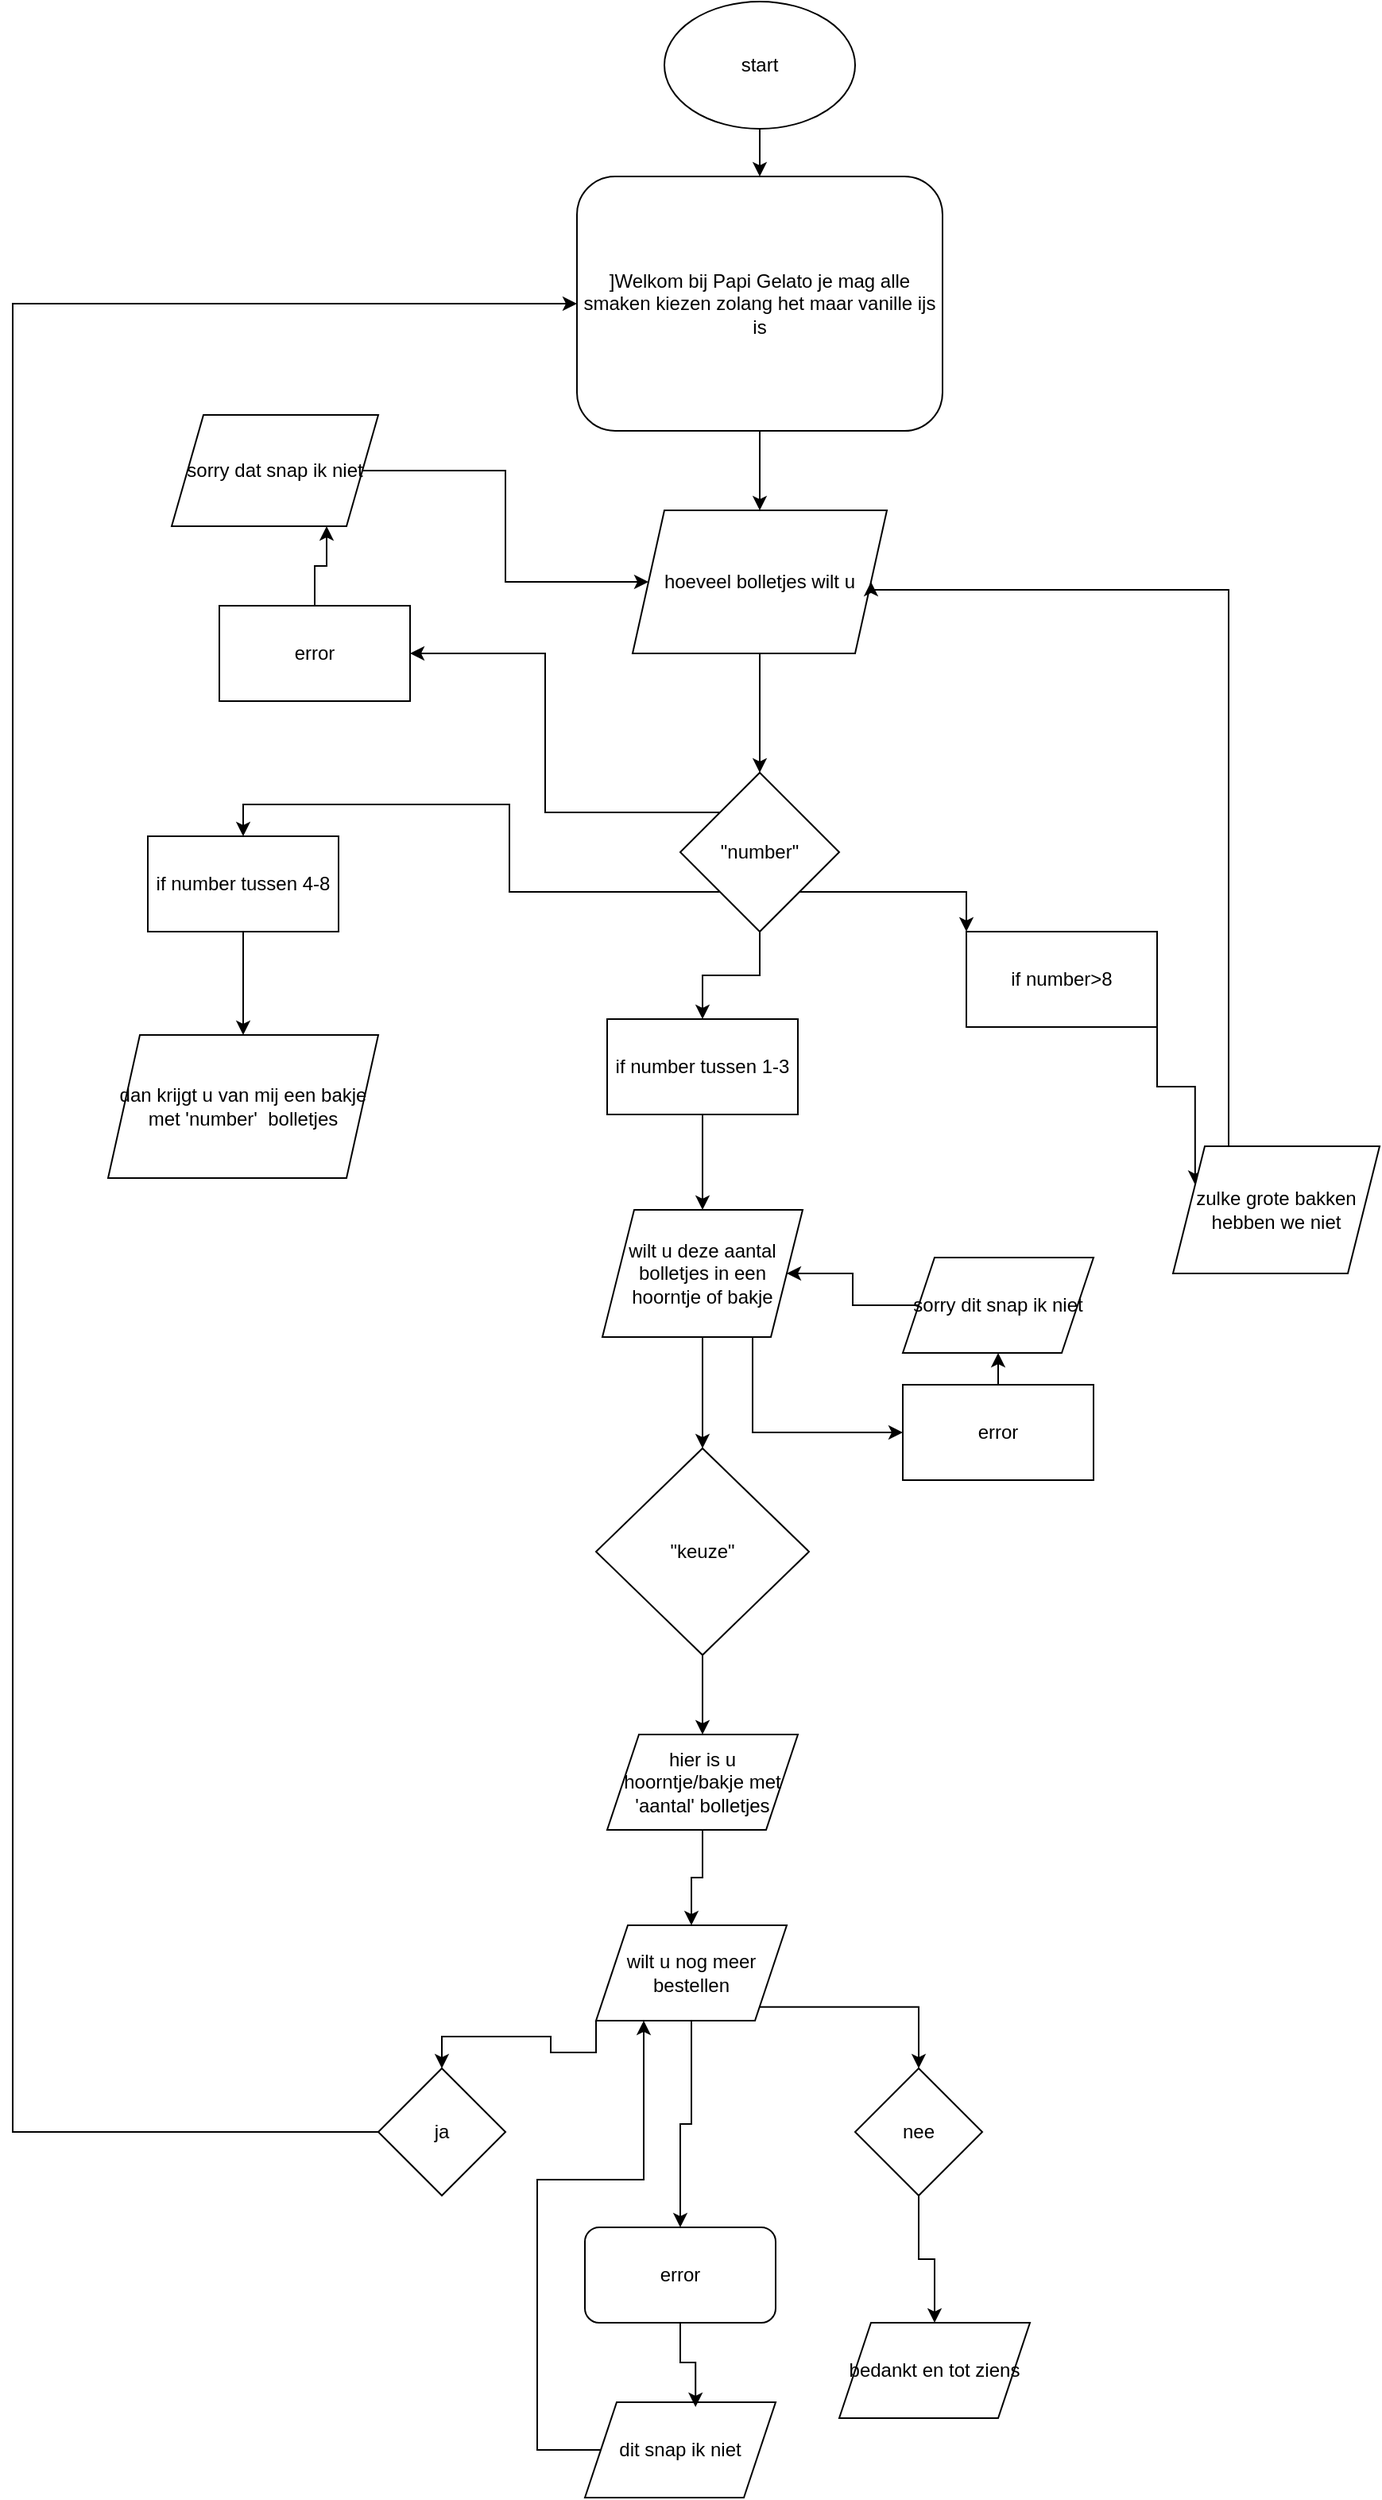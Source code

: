 <mxfile version="23.1.3" type="device">
  <diagram name="Pagina-1" id="c7Gazs5krZ3d438h5Pva">
    <mxGraphModel dx="2063" dy="533" grid="1" gridSize="10" guides="1" tooltips="1" connect="1" arrows="1" fold="1" page="1" pageScale="1" pageWidth="827" pageHeight="1169" math="0" shadow="0">
      <root>
        <mxCell id="0" />
        <mxCell id="1" parent="0" />
        <mxCell id="TlQTSCo525QF7UO3vCMd-5" style="edgeStyle=orthogonalEdgeStyle;rounded=0;orthogonalLoop=1;jettySize=auto;html=1;exitX=0.5;exitY=1;exitDx=0;exitDy=0;" edge="1" parent="1" source="TlQTSCo525QF7UO3vCMd-1" target="TlQTSCo525QF7UO3vCMd-4">
          <mxGeometry relative="1" as="geometry" />
        </mxCell>
        <mxCell id="TlQTSCo525QF7UO3vCMd-1" value="start" style="ellipse;whiteSpace=wrap;html=1;" vertex="1" parent="1">
          <mxGeometry x="330" y="50" width="120" height="80" as="geometry" />
        </mxCell>
        <mxCell id="TlQTSCo525QF7UO3vCMd-7" style="edgeStyle=orthogonalEdgeStyle;rounded=0;orthogonalLoop=1;jettySize=auto;html=1;exitX=0.5;exitY=1;exitDx=0;exitDy=0;entryX=0.5;entryY=0;entryDx=0;entryDy=0;" edge="1" parent="1" source="TlQTSCo525QF7UO3vCMd-4" target="TlQTSCo525QF7UO3vCMd-6">
          <mxGeometry relative="1" as="geometry" />
        </mxCell>
        <mxCell id="TlQTSCo525QF7UO3vCMd-4" value="]Welkom bij Papi Gelato je mag alle smaken kiezen zolang het maar vanille ijs is" style="rounded=1;whiteSpace=wrap;html=1;" vertex="1" parent="1">
          <mxGeometry x="275" y="160" width="230" height="160" as="geometry" />
        </mxCell>
        <mxCell id="TlQTSCo525QF7UO3vCMd-9" style="edgeStyle=orthogonalEdgeStyle;rounded=0;orthogonalLoop=1;jettySize=auto;html=1;exitX=0.5;exitY=1;exitDx=0;exitDy=0;" edge="1" parent="1" source="TlQTSCo525QF7UO3vCMd-6" target="TlQTSCo525QF7UO3vCMd-8">
          <mxGeometry relative="1" as="geometry" />
        </mxCell>
        <mxCell id="TlQTSCo525QF7UO3vCMd-6" value="hoeveel bolletjes wilt u" style="shape=parallelogram;perimeter=parallelogramPerimeter;whiteSpace=wrap;html=1;fixedSize=1;" vertex="1" parent="1">
          <mxGeometry x="310" y="370" width="160" height="90" as="geometry" />
        </mxCell>
        <mxCell id="TlQTSCo525QF7UO3vCMd-11" style="edgeStyle=orthogonalEdgeStyle;rounded=0;orthogonalLoop=1;jettySize=auto;html=1;exitX=1;exitY=1;exitDx=0;exitDy=0;entryX=0;entryY=0;entryDx=0;entryDy=0;" edge="1" parent="1" source="TlQTSCo525QF7UO3vCMd-8" target="TlQTSCo525QF7UO3vCMd-10">
          <mxGeometry relative="1" as="geometry" />
        </mxCell>
        <mxCell id="TlQTSCo525QF7UO3vCMd-16" style="edgeStyle=orthogonalEdgeStyle;rounded=0;orthogonalLoop=1;jettySize=auto;html=1;exitX=0;exitY=1;exitDx=0;exitDy=0;entryX=0.5;entryY=0;entryDx=0;entryDy=0;" edge="1" parent="1" source="TlQTSCo525QF7UO3vCMd-8" target="TlQTSCo525QF7UO3vCMd-15">
          <mxGeometry relative="1" as="geometry" />
        </mxCell>
        <mxCell id="TlQTSCo525QF7UO3vCMd-20" style="edgeStyle=orthogonalEdgeStyle;rounded=0;orthogonalLoop=1;jettySize=auto;html=1;exitX=0;exitY=0;exitDx=0;exitDy=0;entryX=1;entryY=0.5;entryDx=0;entryDy=0;" edge="1" parent="1" source="TlQTSCo525QF7UO3vCMd-8" target="TlQTSCo525QF7UO3vCMd-19">
          <mxGeometry relative="1" as="geometry" />
        </mxCell>
        <mxCell id="TlQTSCo525QF7UO3vCMd-28" style="edgeStyle=orthogonalEdgeStyle;rounded=0;orthogonalLoop=1;jettySize=auto;html=1;exitX=0.5;exitY=1;exitDx=0;exitDy=0;entryX=0.5;entryY=0;entryDx=0;entryDy=0;" edge="1" parent="1" source="TlQTSCo525QF7UO3vCMd-8" target="TlQTSCo525QF7UO3vCMd-25">
          <mxGeometry relative="1" as="geometry" />
        </mxCell>
        <mxCell id="TlQTSCo525QF7UO3vCMd-8" value="&quot;number&quot;" style="rhombus;whiteSpace=wrap;html=1;" vertex="1" parent="1">
          <mxGeometry x="340" y="535" width="100" height="100" as="geometry" />
        </mxCell>
        <mxCell id="TlQTSCo525QF7UO3vCMd-13" style="edgeStyle=orthogonalEdgeStyle;rounded=0;orthogonalLoop=1;jettySize=auto;html=1;exitX=1;exitY=1;exitDx=0;exitDy=0;entryX=0;entryY=0.25;entryDx=0;entryDy=0;" edge="1" parent="1" source="TlQTSCo525QF7UO3vCMd-10" target="TlQTSCo525QF7UO3vCMd-12">
          <mxGeometry relative="1" as="geometry" />
        </mxCell>
        <mxCell id="TlQTSCo525QF7UO3vCMd-10" value="if number&amp;gt;8" style="rounded=0;whiteSpace=wrap;html=1;" vertex="1" parent="1">
          <mxGeometry x="520" y="635" width="120" height="60" as="geometry" />
        </mxCell>
        <mxCell id="TlQTSCo525QF7UO3vCMd-14" style="edgeStyle=orthogonalEdgeStyle;rounded=0;orthogonalLoop=1;jettySize=auto;html=1;exitX=0.5;exitY=0;exitDx=0;exitDy=0;entryX=1;entryY=0.5;entryDx=0;entryDy=0;" edge="1" parent="1" source="TlQTSCo525QF7UO3vCMd-12" target="TlQTSCo525QF7UO3vCMd-6">
          <mxGeometry relative="1" as="geometry">
            <Array as="points">
              <mxPoint x="685" y="420" />
              <mxPoint x="460" y="420" />
            </Array>
          </mxGeometry>
        </mxCell>
        <mxCell id="TlQTSCo525QF7UO3vCMd-12" value="zulke grote bakken hebben we niet" style="shape=parallelogram;perimeter=parallelogramPerimeter;whiteSpace=wrap;html=1;fixedSize=1;" vertex="1" parent="1">
          <mxGeometry x="650" y="770" width="130" height="80" as="geometry" />
        </mxCell>
        <mxCell id="TlQTSCo525QF7UO3vCMd-18" style="edgeStyle=orthogonalEdgeStyle;rounded=0;orthogonalLoop=1;jettySize=auto;html=1;exitX=0.5;exitY=1;exitDx=0;exitDy=0;" edge="1" parent="1" source="TlQTSCo525QF7UO3vCMd-15" target="TlQTSCo525QF7UO3vCMd-17">
          <mxGeometry relative="1" as="geometry" />
        </mxCell>
        <mxCell id="TlQTSCo525QF7UO3vCMd-15" value="if number tussen 4-8" style="rounded=0;whiteSpace=wrap;html=1;" vertex="1" parent="1">
          <mxGeometry x="5" y="575" width="120" height="60" as="geometry" />
        </mxCell>
        <mxCell id="TlQTSCo525QF7UO3vCMd-17" value="dan krijgt u van mij een bakje met &#39;number&#39;&amp;nbsp; bolletjes" style="shape=parallelogram;perimeter=parallelogramPerimeter;whiteSpace=wrap;html=1;fixedSize=1;" vertex="1" parent="1">
          <mxGeometry x="-20" y="700" width="170" height="90" as="geometry" />
        </mxCell>
        <mxCell id="TlQTSCo525QF7UO3vCMd-23" style="edgeStyle=orthogonalEdgeStyle;rounded=0;orthogonalLoop=1;jettySize=auto;html=1;exitX=0.5;exitY=0;exitDx=0;exitDy=0;entryX=0.75;entryY=1;entryDx=0;entryDy=0;" edge="1" parent="1" source="TlQTSCo525QF7UO3vCMd-19" target="TlQTSCo525QF7UO3vCMd-21">
          <mxGeometry relative="1" as="geometry" />
        </mxCell>
        <mxCell id="TlQTSCo525QF7UO3vCMd-19" value="error" style="rounded=0;whiteSpace=wrap;html=1;" vertex="1" parent="1">
          <mxGeometry x="50" y="430" width="120" height="60" as="geometry" />
        </mxCell>
        <mxCell id="TlQTSCo525QF7UO3vCMd-24" style="edgeStyle=orthogonalEdgeStyle;rounded=0;orthogonalLoop=1;jettySize=auto;html=1;exitX=1;exitY=0.5;exitDx=0;exitDy=0;entryX=0;entryY=0.5;entryDx=0;entryDy=0;" edge="1" parent="1" source="TlQTSCo525QF7UO3vCMd-21" target="TlQTSCo525QF7UO3vCMd-6">
          <mxGeometry relative="1" as="geometry" />
        </mxCell>
        <mxCell id="TlQTSCo525QF7UO3vCMd-21" value="sorry dat snap ik niet" style="shape=parallelogram;perimeter=parallelogramPerimeter;whiteSpace=wrap;html=1;fixedSize=1;" vertex="1" parent="1">
          <mxGeometry x="20" y="310" width="130" height="70" as="geometry" />
        </mxCell>
        <mxCell id="TlQTSCo525QF7UO3vCMd-27" style="edgeStyle=orthogonalEdgeStyle;rounded=0;orthogonalLoop=1;jettySize=auto;html=1;exitX=0.5;exitY=1;exitDx=0;exitDy=0;entryX=0.5;entryY=0;entryDx=0;entryDy=0;" edge="1" parent="1" source="TlQTSCo525QF7UO3vCMd-25" target="TlQTSCo525QF7UO3vCMd-26">
          <mxGeometry relative="1" as="geometry" />
        </mxCell>
        <mxCell id="TlQTSCo525QF7UO3vCMd-25" value="if number tussen 1-3" style="rounded=0;whiteSpace=wrap;html=1;" vertex="1" parent="1">
          <mxGeometry x="294" y="690" width="120" height="60" as="geometry" />
        </mxCell>
        <mxCell id="TlQTSCo525QF7UO3vCMd-30" style="edgeStyle=orthogonalEdgeStyle;rounded=0;orthogonalLoop=1;jettySize=auto;html=1;exitX=0.5;exitY=1;exitDx=0;exitDy=0;entryX=0.5;entryY=0;entryDx=0;entryDy=0;" edge="1" parent="1" source="TlQTSCo525QF7UO3vCMd-26" target="TlQTSCo525QF7UO3vCMd-29">
          <mxGeometry relative="1" as="geometry" />
        </mxCell>
        <mxCell id="TlQTSCo525QF7UO3vCMd-32" style="edgeStyle=orthogonalEdgeStyle;rounded=0;orthogonalLoop=1;jettySize=auto;html=1;exitX=0.75;exitY=1;exitDx=0;exitDy=0;entryX=0;entryY=0.5;entryDx=0;entryDy=0;" edge="1" parent="1" source="TlQTSCo525QF7UO3vCMd-26" target="TlQTSCo525QF7UO3vCMd-31">
          <mxGeometry relative="1" as="geometry" />
        </mxCell>
        <mxCell id="TlQTSCo525QF7UO3vCMd-26" value="wilt u deze aantal bolletjes in een hoorntje of bakje" style="shape=parallelogram;perimeter=parallelogramPerimeter;whiteSpace=wrap;html=1;fixedSize=1;" vertex="1" parent="1">
          <mxGeometry x="291" y="810" width="126" height="80" as="geometry" />
        </mxCell>
        <mxCell id="TlQTSCo525QF7UO3vCMd-37" style="edgeStyle=orthogonalEdgeStyle;rounded=0;orthogonalLoop=1;jettySize=auto;html=1;exitX=0.5;exitY=1;exitDx=0;exitDy=0;entryX=0.5;entryY=0;entryDx=0;entryDy=0;" edge="1" parent="1" source="TlQTSCo525QF7UO3vCMd-29" target="TlQTSCo525QF7UO3vCMd-36">
          <mxGeometry relative="1" as="geometry" />
        </mxCell>
        <mxCell id="TlQTSCo525QF7UO3vCMd-29" value="&quot;keuze&quot;" style="rhombus;whiteSpace=wrap;html=1;" vertex="1" parent="1">
          <mxGeometry x="287" y="960" width="134" height="130" as="geometry" />
        </mxCell>
        <mxCell id="TlQTSCo525QF7UO3vCMd-34" style="edgeStyle=orthogonalEdgeStyle;rounded=0;orthogonalLoop=1;jettySize=auto;html=1;exitX=0.5;exitY=0;exitDx=0;exitDy=0;entryX=0.5;entryY=1;entryDx=0;entryDy=0;" edge="1" parent="1" source="TlQTSCo525QF7UO3vCMd-31" target="TlQTSCo525QF7UO3vCMd-33">
          <mxGeometry relative="1" as="geometry" />
        </mxCell>
        <mxCell id="TlQTSCo525QF7UO3vCMd-31" value="error" style="rounded=0;whiteSpace=wrap;html=1;" vertex="1" parent="1">
          <mxGeometry x="480" y="920" width="120" height="60" as="geometry" />
        </mxCell>
        <mxCell id="TlQTSCo525QF7UO3vCMd-35" style="edgeStyle=orthogonalEdgeStyle;rounded=0;orthogonalLoop=1;jettySize=auto;html=1;exitX=0;exitY=0.5;exitDx=0;exitDy=0;" edge="1" parent="1" source="TlQTSCo525QF7UO3vCMd-33" target="TlQTSCo525QF7UO3vCMd-26">
          <mxGeometry relative="1" as="geometry" />
        </mxCell>
        <mxCell id="TlQTSCo525QF7UO3vCMd-33" value="sorry dit snap ik niet" style="shape=parallelogram;perimeter=parallelogramPerimeter;whiteSpace=wrap;html=1;fixedSize=1;" vertex="1" parent="1">
          <mxGeometry x="480" y="840" width="120" height="60" as="geometry" />
        </mxCell>
        <mxCell id="TlQTSCo525QF7UO3vCMd-39" style="edgeStyle=orthogonalEdgeStyle;rounded=0;orthogonalLoop=1;jettySize=auto;html=1;exitX=0.5;exitY=1;exitDx=0;exitDy=0;entryX=0.5;entryY=0;entryDx=0;entryDy=0;" edge="1" parent="1" source="TlQTSCo525QF7UO3vCMd-36" target="TlQTSCo525QF7UO3vCMd-38">
          <mxGeometry relative="1" as="geometry" />
        </mxCell>
        <mxCell id="TlQTSCo525QF7UO3vCMd-36" value="hier is u hoorntje/bakje met &#39;aantal&#39; bolletjes&lt;br&gt;&lt;span style=&quot;padding: 0px; margin: 0px; color: transparent; position: absolute; cursor: text; transform-origin: 0% 0%; text-align: start; background-color: rgb(255, 255, 255); left: 534.307px; top: 1054.75px; font-size: 20px; font-family: sans-serif; transform: scaleX(0.985);&quot; dir=&quot;ltr&quot;&gt;{hoorn&lt;/span&gt;&lt;span style=&quot;padding: 0px; margin: 0px; color: transparent; position: absolute; cursor: text; transform-origin: 0% 0%; text-align: start; background-color: rgb(255, 255, 255); left: 591.074px; top: 1054.75px; font-size: 20px; font-family: sans-serif; transform: scaleX(1.022);&quot; dir=&quot;ltr&quot;&gt;tje/bakje}&lt;/span&gt;&lt;span style=&quot;padding: 0px; margin: 0px; color: transparent; position: absolute; cursor: text; transform-origin: 0% 0%; text-align: start; background-color: rgb(255, 255, 255); left: 678.555px; top: 1054.75px; font-size: 20px; font-family: sans-serif; transform: scaleX(0.994);&quot; dir=&quot;ltr&quot;&gt;met&lt;/span&gt;&lt;span style=&quot;padding: 0px; margin: 0px; color: transparent; position: absolute; cursor: text; transform-origin: 0% 0%; text-align: start; background-color: rgb(255, 255, 255); left: 716.211px; top: 1054.75px; font-size: 20px; font-family: sans-serif; transform: scaleX(0.966);&quot; dir=&quot;ltr&quot;&gt;{aantal}&lt;/span&gt;&lt;span style=&quot;padding: 0px; margin: 0px; color: transparent; position: absolute; cursor: text; transform-origin: 0% 0%; text-align: start; background-color: rgb(255, 255, 255); left: 120px; top: 1082.83px; font-size: 20px; font-family: sans-serif; transform: scaleX(0.979);&quot; dir=&quot;ltr&quot;&gt;bolletje(s)&lt;/span&gt;" style="shape=parallelogram;perimeter=parallelogramPerimeter;whiteSpace=wrap;html=1;fixedSize=1;" vertex="1" parent="1">
          <mxGeometry x="294" y="1140" width="120" height="60" as="geometry" />
        </mxCell>
        <mxCell id="TlQTSCo525QF7UO3vCMd-41" style="edgeStyle=orthogonalEdgeStyle;rounded=0;orthogonalLoop=1;jettySize=auto;html=1;exitX=0;exitY=1;exitDx=0;exitDy=0;" edge="1" parent="1" source="TlQTSCo525QF7UO3vCMd-38" target="TlQTSCo525QF7UO3vCMd-40">
          <mxGeometry relative="1" as="geometry" />
        </mxCell>
        <mxCell id="TlQTSCo525QF7UO3vCMd-44" style="edgeStyle=orthogonalEdgeStyle;rounded=0;orthogonalLoop=1;jettySize=auto;html=1;exitX=1;exitY=1;exitDx=0;exitDy=0;entryX=0.5;entryY=0;entryDx=0;entryDy=0;" edge="1" parent="1" source="TlQTSCo525QF7UO3vCMd-38" target="TlQTSCo525QF7UO3vCMd-43">
          <mxGeometry relative="1" as="geometry" />
        </mxCell>
        <mxCell id="TlQTSCo525QF7UO3vCMd-48" style="edgeStyle=orthogonalEdgeStyle;rounded=0;orthogonalLoop=1;jettySize=auto;html=1;exitX=0.5;exitY=1;exitDx=0;exitDy=0;entryX=0.5;entryY=0;entryDx=0;entryDy=0;" edge="1" parent="1" source="TlQTSCo525QF7UO3vCMd-38" target="TlQTSCo525QF7UO3vCMd-47">
          <mxGeometry relative="1" as="geometry" />
        </mxCell>
        <mxCell id="TlQTSCo525QF7UO3vCMd-38" value="wilt u nog meer bestellen" style="shape=parallelogram;perimeter=parallelogramPerimeter;whiteSpace=wrap;html=1;fixedSize=1;" vertex="1" parent="1">
          <mxGeometry x="287" y="1260" width="120" height="60" as="geometry" />
        </mxCell>
        <mxCell id="TlQTSCo525QF7UO3vCMd-42" style="edgeStyle=orthogonalEdgeStyle;rounded=0;orthogonalLoop=1;jettySize=auto;html=1;exitX=0;exitY=0.5;exitDx=0;exitDy=0;entryX=0;entryY=0.5;entryDx=0;entryDy=0;" edge="1" parent="1" source="TlQTSCo525QF7UO3vCMd-40" target="TlQTSCo525QF7UO3vCMd-4">
          <mxGeometry relative="1" as="geometry">
            <Array as="points">
              <mxPoint x="-80" y="1390" />
              <mxPoint x="-80" y="240" />
            </Array>
          </mxGeometry>
        </mxCell>
        <mxCell id="TlQTSCo525QF7UO3vCMd-40" value="ja" style="rhombus;whiteSpace=wrap;html=1;" vertex="1" parent="1">
          <mxGeometry x="150" y="1350" width="80" height="80" as="geometry" />
        </mxCell>
        <mxCell id="TlQTSCo525QF7UO3vCMd-46" style="edgeStyle=orthogonalEdgeStyle;rounded=0;orthogonalLoop=1;jettySize=auto;html=1;exitX=0.5;exitY=1;exitDx=0;exitDy=0;" edge="1" parent="1" source="TlQTSCo525QF7UO3vCMd-43" target="TlQTSCo525QF7UO3vCMd-45">
          <mxGeometry relative="1" as="geometry" />
        </mxCell>
        <mxCell id="TlQTSCo525QF7UO3vCMd-43" value="nee" style="rhombus;whiteSpace=wrap;html=1;" vertex="1" parent="1">
          <mxGeometry x="450" y="1350" width="80" height="80" as="geometry" />
        </mxCell>
        <mxCell id="TlQTSCo525QF7UO3vCMd-45" value="bedankt en tot ziens" style="shape=parallelogram;perimeter=parallelogramPerimeter;whiteSpace=wrap;html=1;fixedSize=1;" vertex="1" parent="1">
          <mxGeometry x="440" y="1510" width="120" height="60" as="geometry" />
        </mxCell>
        <mxCell id="TlQTSCo525QF7UO3vCMd-47" value="error" style="rounded=1;whiteSpace=wrap;html=1;" vertex="1" parent="1">
          <mxGeometry x="280" y="1450" width="120" height="60" as="geometry" />
        </mxCell>
        <mxCell id="TlQTSCo525QF7UO3vCMd-51" style="edgeStyle=orthogonalEdgeStyle;rounded=0;orthogonalLoop=1;jettySize=auto;html=1;exitX=0;exitY=0.5;exitDx=0;exitDy=0;entryX=0.25;entryY=1;entryDx=0;entryDy=0;" edge="1" parent="1" source="TlQTSCo525QF7UO3vCMd-49" target="TlQTSCo525QF7UO3vCMd-38">
          <mxGeometry relative="1" as="geometry">
            <Array as="points">
              <mxPoint x="250" y="1590" />
              <mxPoint x="250" y="1420" />
              <mxPoint x="317" y="1420" />
            </Array>
          </mxGeometry>
        </mxCell>
        <mxCell id="TlQTSCo525QF7UO3vCMd-49" value="dit snap ik niet" style="shape=parallelogram;perimeter=parallelogramPerimeter;whiteSpace=wrap;html=1;fixedSize=1;" vertex="1" parent="1">
          <mxGeometry x="280" y="1560" width="120" height="60" as="geometry" />
        </mxCell>
        <mxCell id="TlQTSCo525QF7UO3vCMd-50" style="edgeStyle=orthogonalEdgeStyle;rounded=0;orthogonalLoop=1;jettySize=auto;html=1;exitX=0.5;exitY=1;exitDx=0;exitDy=0;entryX=0.58;entryY=0.05;entryDx=0;entryDy=0;entryPerimeter=0;" edge="1" parent="1" source="TlQTSCo525QF7UO3vCMd-47" target="TlQTSCo525QF7UO3vCMd-49">
          <mxGeometry relative="1" as="geometry" />
        </mxCell>
      </root>
    </mxGraphModel>
  </diagram>
</mxfile>

